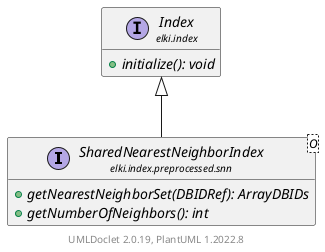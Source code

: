 @startuml
    remove .*\.(Instance|Par|Parameterizer|Factory)$
    set namespaceSeparator none
    hide empty fields
    hide empty methods

    interface "<size:14>SharedNearestNeighborIndex\n<size:10>elki.index.preprocessed.snn" as elki.index.preprocessed.snn.SharedNearestNeighborIndex<O> [[SharedNearestNeighborIndex.html]] {
        {abstract} +getNearestNeighborSet(DBIDRef): ArrayDBIDs
        {abstract} +getNumberOfNeighbors(): int
    }

    interface "<size:14>Index\n<size:10>elki.index" as elki.index.Index [[../../Index.html]] {
        {abstract} +initialize(): void
    }
    interface "<size:14>SharedNearestNeighborIndex.Factory\n<size:10>elki.index.preprocessed.snn" as elki.index.preprocessed.snn.SharedNearestNeighborIndex.Factory<O> [[SharedNearestNeighborIndex.Factory.html]]

    elki.index.Index <|-- elki.index.preprocessed.snn.SharedNearestNeighborIndex
    elki.index.preprocessed.snn.SharedNearestNeighborIndex +-- elki.index.preprocessed.snn.SharedNearestNeighborIndex.Factory

    center footer UMLDoclet 2.0.19, PlantUML 1.2022.8
@enduml
